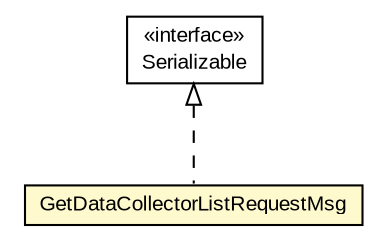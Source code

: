 #!/usr/local/bin/dot
#
# Class diagram 
# Generated by UMLGraph version R5_6-24-gf6e263 (http://www.umlgraph.org/)
#

digraph G {
	edge [fontname="arial",fontsize=10,labelfontname="arial",labelfontsize=10];
	node [fontname="arial",fontsize=10,shape=plaintext];
	nodesep=0.25;
	ranksep=0.5;
	// org.miloss.fgsms.services.interfaces.dataaccessservice.GetDataCollectorListRequestMsg
	c468859 [label=<<table title="org.miloss.fgsms.services.interfaces.dataaccessservice.GetDataCollectorListRequestMsg" border="0" cellborder="1" cellspacing="0" cellpadding="2" port="p" bgcolor="lemonChiffon" href="./GetDataCollectorListRequestMsg.html">
		<tr><td><table border="0" cellspacing="0" cellpadding="1">
<tr><td align="center" balign="center"> GetDataCollectorListRequestMsg </td></tr>
		</table></td></tr>
		</table>>, URL="./GetDataCollectorListRequestMsg.html", fontname="arial", fontcolor="black", fontsize=10.0];
	//org.miloss.fgsms.services.interfaces.dataaccessservice.GetDataCollectorListRequestMsg implements java.io.Serializable
	c469692:p -> c468859:p [dir=back,arrowtail=empty,style=dashed];
	// java.io.Serializable
	c469692 [label=<<table title="java.io.Serializable" border="0" cellborder="1" cellspacing="0" cellpadding="2" port="p" href="http://java.sun.com/j2se/1.4.2/docs/api/java/io/Serializable.html">
		<tr><td><table border="0" cellspacing="0" cellpadding="1">
<tr><td align="center" balign="center"> &#171;interface&#187; </td></tr>
<tr><td align="center" balign="center"> Serializable </td></tr>
		</table></td></tr>
		</table>>, URL="http://java.sun.com/j2se/1.4.2/docs/api/java/io/Serializable.html", fontname="arial", fontcolor="black", fontsize=10.0];
}

